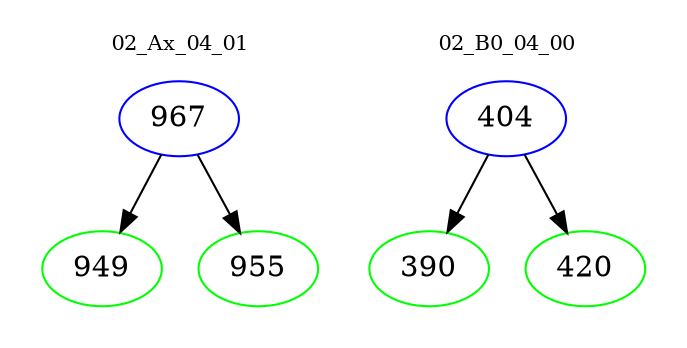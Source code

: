 digraph{
subgraph cluster_0 {
color = white
label = "02_Ax_04_01";
fontsize=10;
T0_967 [label="967", color="blue"]
T0_967 -> T0_949 [color="black"]
T0_949 [label="949", color="green"]
T0_967 -> T0_955 [color="black"]
T0_955 [label="955", color="green"]
}
subgraph cluster_1 {
color = white
label = "02_B0_04_00";
fontsize=10;
T1_404 [label="404", color="blue"]
T1_404 -> T1_390 [color="black"]
T1_390 [label="390", color="green"]
T1_404 -> T1_420 [color="black"]
T1_420 [label="420", color="green"]
}
}
